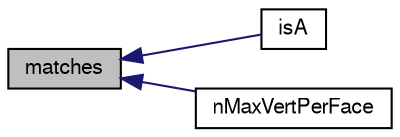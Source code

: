 digraph "matches"
{
  bgcolor="transparent";
  edge [fontname="FreeSans",fontsize="10",labelfontname="FreeSans",labelfontsize="10"];
  node [fontname="FreeSans",fontsize="10",shape=record];
  rankdir="LR";
  Node1939 [label="matches",height=0.2,width=0.4,color="black", fillcolor="grey75", style="filled", fontcolor="black"];
  Node1939 -> Node1940 [dir="back",color="midnightblue",fontsize="10",style="solid",fontname="FreeSans"];
  Node1940 [label="isA",height=0.2,width=0.4,color="black",URL="$a27174.html#a2cd0bec8b03d83c54c7d374df8c2603c",tooltip="Exact match given all the faces forming a cell. No checks. "];
  Node1939 -> Node1941 [dir="back",color="midnightblue",fontsize="10",style="solid",fontname="FreeSans"];
  Node1941 [label="nMaxVertPerFace",height=0.2,width=0.4,color="black",URL="$a27174.html#a5ac043a530206e8d395704f140cd3f8a"];
}

